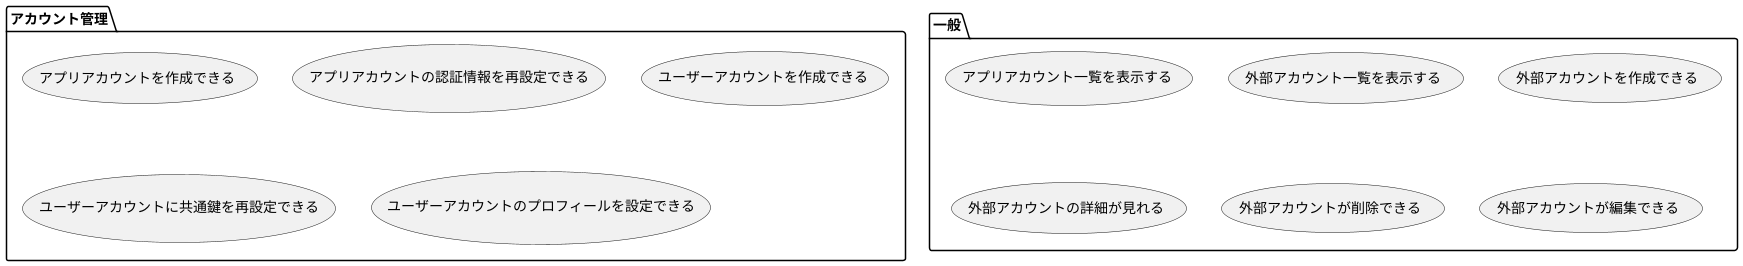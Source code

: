 @startuml ユースケースパッケージ

package アカウント管理{
    (アプリアカウントを作成できる)
    (アプリアカウントの認証情報を再設定できる)
    (ユーザーアカウントを作成できる)
    (ユーザーアカウントに共通鍵を再設定できる)
    (ユーザーアカウントのプロフィールを設定できる)
}

package 一般{
    (アプリアカウント一覧を表示する)
    (外部アカウント一覧を表示する)
    (外部アカウントを作成できる)
    (外部アカウントの詳細が見れる)
    (外部アカウントが削除できる)
    (外部アカウントが編集できる)
}
@enduml